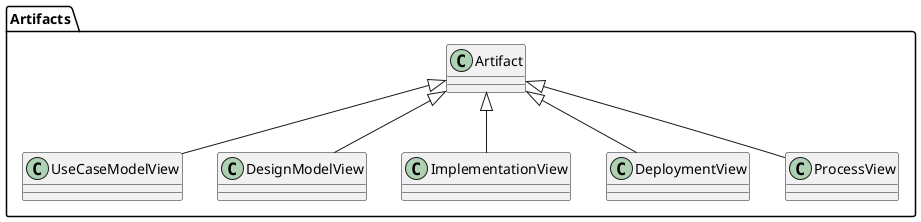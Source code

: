 @startuml

top to bottom direction

namespace Artifacts {
    Class Artifact
    Class UseCaseModelView extends Artifact
    Class DesignModelView extends Artifact
    Class ImplementationView extends Artifact
    Class DeploymentView extends Artifact
    Class ProcessView extends Artifact
}

@enduml